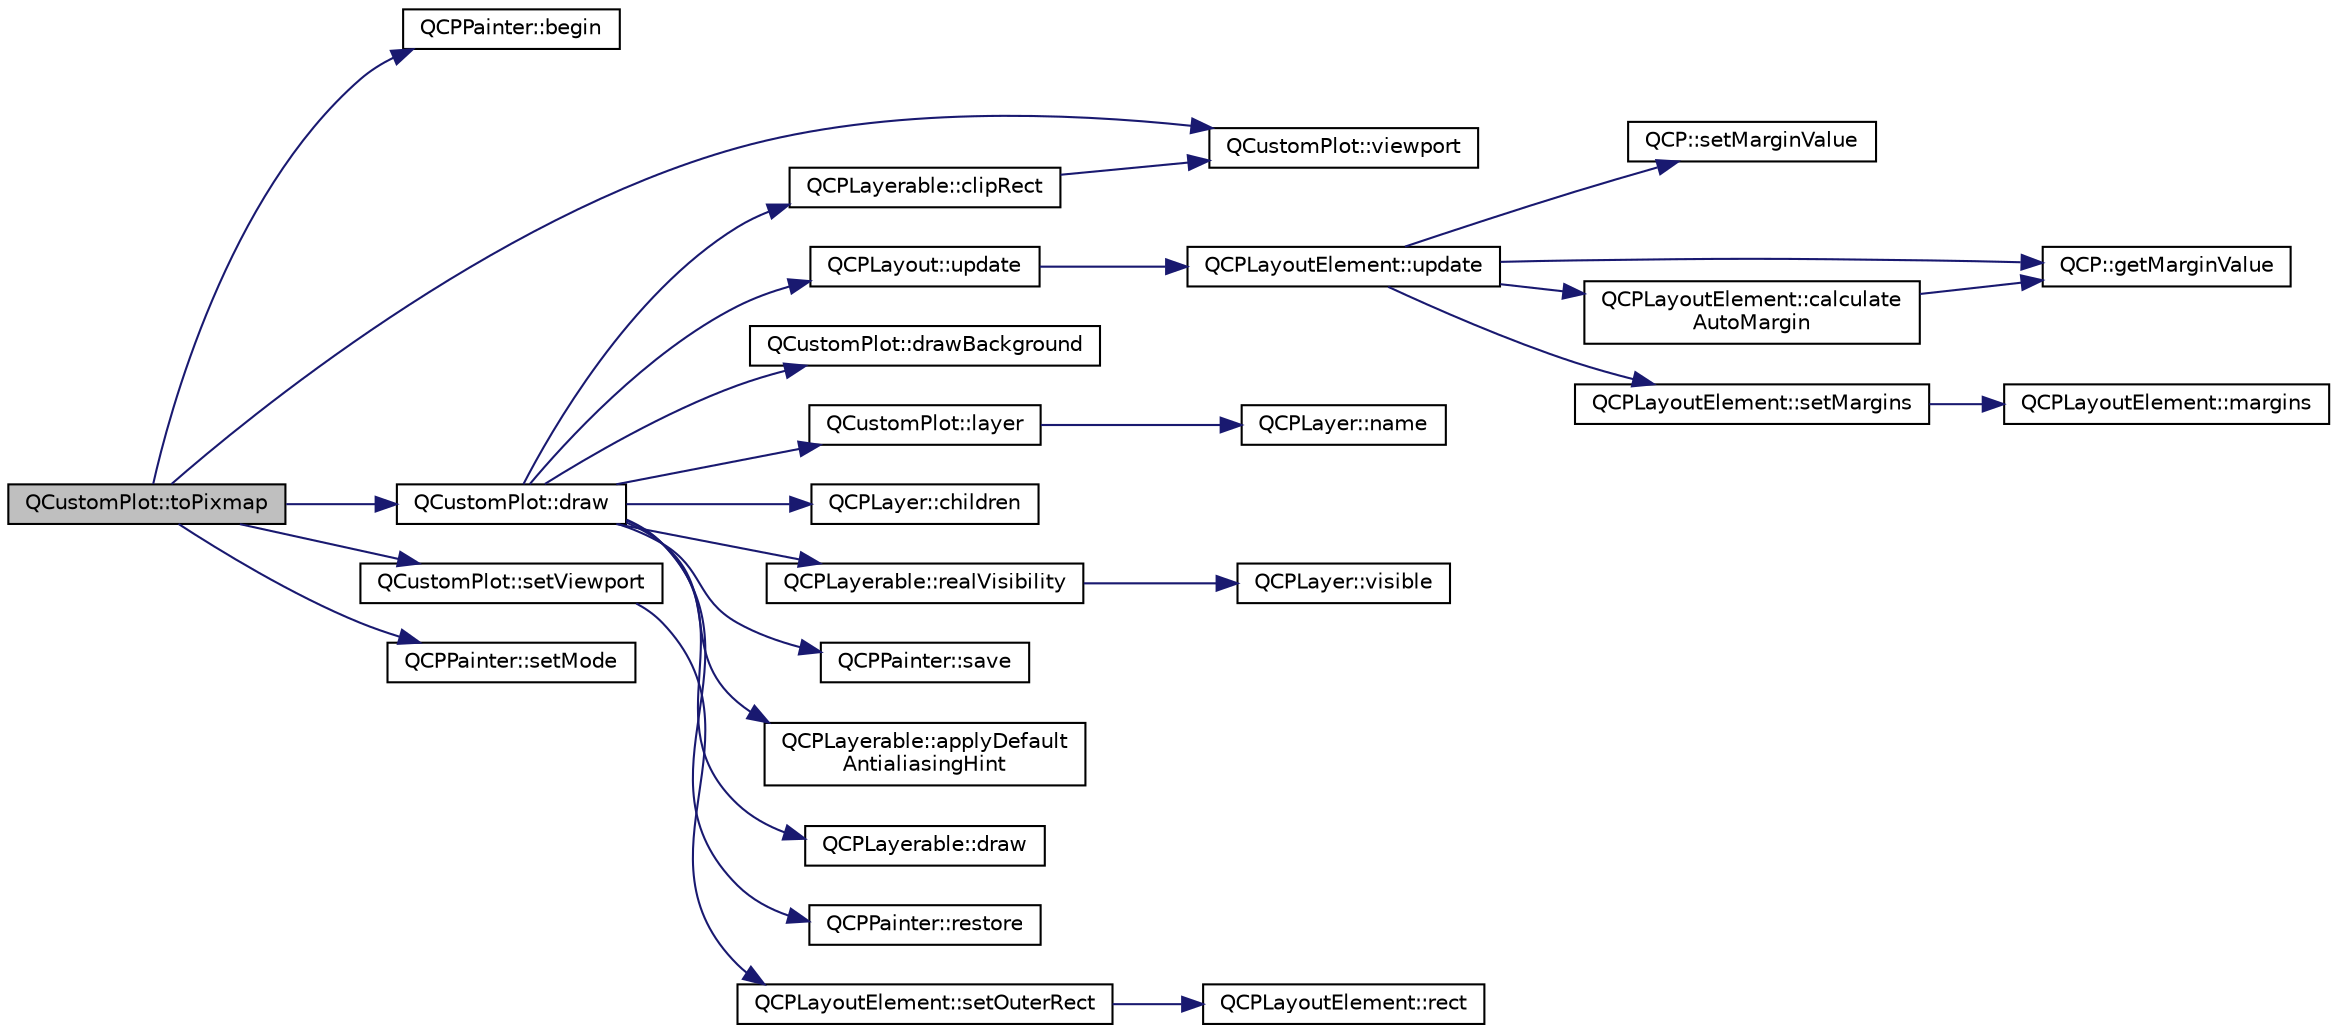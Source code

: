digraph "QCustomPlot::toPixmap"
{
  edge [fontname="Helvetica",fontsize="10",labelfontname="Helvetica",labelfontsize="10"];
  node [fontname="Helvetica",fontsize="10",shape=record];
  rankdir="LR";
  Node1007 [label="QCustomPlot::toPixmap",height=0.2,width=0.4,color="black", fillcolor="grey75", style="filled", fontcolor="black"];
  Node1007 -> Node1008 [color="midnightblue",fontsize="10",style="solid",fontname="Helvetica"];
  Node1008 [label="QCPPainter::begin",height=0.2,width=0.4,color="black", fillcolor="white", style="filled",URL="$class_q_c_p_painter.html#a0a41146ccd619dceab6e25ec7b46b044"];
  Node1007 -> Node1009 [color="midnightblue",fontsize="10",style="solid",fontname="Helvetica"];
  Node1009 [label="QCustomPlot::viewport",height=0.2,width=0.4,color="black", fillcolor="white", style="filled",URL="$class_q_custom_plot.html#a19842409b18f556b256d05e97fffc670"];
  Node1007 -> Node1010 [color="midnightblue",fontsize="10",style="solid",fontname="Helvetica"];
  Node1010 [label="QCustomPlot::setViewport",height=0.2,width=0.4,color="black", fillcolor="white", style="filled",URL="$class_q_custom_plot.html#a3f9bc4b939dd8aaba9339fd09f273fc4"];
  Node1010 -> Node1011 [color="midnightblue",fontsize="10",style="solid",fontname="Helvetica"];
  Node1011 [label="QCPLayoutElement::setOuterRect",height=0.2,width=0.4,color="black", fillcolor="white", style="filled",URL="$class_q_c_p_layout_element.html#a38975ea13e36de8e53391ce41d94bc0f"];
  Node1011 -> Node1012 [color="midnightblue",fontsize="10",style="solid",fontname="Helvetica"];
  Node1012 [label="QCPLayoutElement::rect",height=0.2,width=0.4,color="black", fillcolor="white", style="filled",URL="$class_q_c_p_layout_element.html#a208effccfe2cca4a0eaf9393e60f2dd4"];
  Node1007 -> Node1013 [color="midnightblue",fontsize="10",style="solid",fontname="Helvetica"];
  Node1013 [label="QCPPainter::setMode",height=0.2,width=0.4,color="black", fillcolor="white", style="filled",URL="$class_q_c_p_painter.html#af6b1f7d2bbc548b10aa55d8b6ad49577"];
  Node1007 -> Node1014 [color="midnightblue",fontsize="10",style="solid",fontname="Helvetica"];
  Node1014 [label="QCustomPlot::draw",height=0.2,width=0.4,color="black", fillcolor="white", style="filled",URL="$class_q_custom_plot.html#ad7a7d878bf050f101a43008e7d8fdb52"];
  Node1014 -> Node1015 [color="midnightblue",fontsize="10",style="solid",fontname="Helvetica"];
  Node1015 [label="QCPLayout::update",height=0.2,width=0.4,color="black", fillcolor="white", style="filled",URL="$class_q_c_p_layout.html#a34ab477e820537ded7bade4399c482fd"];
  Node1015 -> Node1016 [color="midnightblue",fontsize="10",style="solid",fontname="Helvetica"];
  Node1016 [label="QCPLayoutElement::update",height=0.2,width=0.4,color="black", fillcolor="white", style="filled",URL="$class_q_c_p_layout_element.html#a929c2ec62e0e0e1d8418eaa802e2af9b"];
  Node1016 -> Node1017 [color="midnightblue",fontsize="10",style="solid",fontname="Helvetica"];
  Node1017 [label="QCP::setMarginValue",height=0.2,width=0.4,color="black", fillcolor="white", style="filled",URL="$namespace_q_c_p.html#afbf6e3084c108f2bb4372107945ee82f"];
  Node1016 -> Node1018 [color="midnightblue",fontsize="10",style="solid",fontname="Helvetica"];
  Node1018 [label="QCPLayoutElement::calculate\lAutoMargin",height=0.2,width=0.4,color="black", fillcolor="white", style="filled",URL="$class_q_c_p_layout_element.html#a005c9f0fe84bc1591a2cf2c46fd477b4"];
  Node1018 -> Node1019 [color="midnightblue",fontsize="10",style="solid",fontname="Helvetica"];
  Node1019 [label="QCP::getMarginValue",height=0.2,width=0.4,color="black", fillcolor="white", style="filled",URL="$namespace_q_c_p.html#a23a2679d3495c444acc26acc61e35b5b"];
  Node1016 -> Node1019 [color="midnightblue",fontsize="10",style="solid",fontname="Helvetica"];
  Node1016 -> Node1020 [color="midnightblue",fontsize="10",style="solid",fontname="Helvetica"];
  Node1020 [label="QCPLayoutElement::setMargins",height=0.2,width=0.4,color="black", fillcolor="white", style="filled",URL="$class_q_c_p_layout_element.html#a8f450b1f3f992ad576fce2c63d8b79cf"];
  Node1020 -> Node1021 [color="midnightblue",fontsize="10",style="solid",fontname="Helvetica"];
  Node1021 [label="QCPLayoutElement::margins",height=0.2,width=0.4,color="black", fillcolor="white", style="filled",URL="$class_q_c_p_layout_element.html#af4ac9450aa2d60863bf3a8ea0c940c9d"];
  Node1014 -> Node1022 [color="midnightblue",fontsize="10",style="solid",fontname="Helvetica"];
  Node1022 [label="QCustomPlot::drawBackground",height=0.2,width=0.4,color="black", fillcolor="white", style="filled",URL="$class_q_custom_plot.html#a05dd52438cee4353b18c1e53a439008d"];
  Node1014 -> Node1023 [color="midnightblue",fontsize="10",style="solid",fontname="Helvetica"];
  Node1023 [label="QCustomPlot::layer",height=0.2,width=0.4,color="black", fillcolor="white", style="filled",URL="$class_q_custom_plot.html#a0a96244e7773b242ef23c32b7bdfb159"];
  Node1023 -> Node1024 [color="midnightblue",fontsize="10",style="solid",fontname="Helvetica"];
  Node1024 [label="QCPLayer::name",height=0.2,width=0.4,color="black", fillcolor="white", style="filled",URL="$class_q_c_p_layer.html#a37806f662b50b588fb1029a14fc5ef50"];
  Node1014 -> Node1025 [color="midnightblue",fontsize="10",style="solid",fontname="Helvetica"];
  Node1025 [label="QCPLayer::children",height=0.2,width=0.4,color="black", fillcolor="white", style="filled",URL="$class_q_c_p_layer.html#a183b90941fc78f0b136edd77c5fb6966"];
  Node1014 -> Node1026 [color="midnightblue",fontsize="10",style="solid",fontname="Helvetica"];
  Node1026 [label="QCPLayerable::realVisibility",height=0.2,width=0.4,color="black", fillcolor="white", style="filled",URL="$class_q_c_p_layerable.html#ab054e88f15d485defcb95e7376f119e7"];
  Node1026 -> Node1027 [color="midnightblue",fontsize="10",style="solid",fontname="Helvetica"];
  Node1027 [label="QCPLayer::visible",height=0.2,width=0.4,color="black", fillcolor="white", style="filled",URL="$class_q_c_p_layer.html#ad1cc2d6b32d2abb33c7f449b964e068c"];
  Node1014 -> Node1028 [color="midnightblue",fontsize="10",style="solid",fontname="Helvetica"];
  Node1028 [label="QCPPainter::save",height=0.2,width=0.4,color="black", fillcolor="white", style="filled",URL="$class_q_c_p_painter.html#a8fd6821ee6fecbfa04444c9062912abd"];
  Node1014 -> Node1029 [color="midnightblue",fontsize="10",style="solid",fontname="Helvetica"];
  Node1029 [label="QCPLayerable::clipRect",height=0.2,width=0.4,color="black", fillcolor="white", style="filled",URL="$class_q_c_p_layerable.html#acbcfc9ecc75433747b1978a77b1864b3"];
  Node1029 -> Node1009 [color="midnightblue",fontsize="10",style="solid",fontname="Helvetica"];
  Node1014 -> Node1030 [color="midnightblue",fontsize="10",style="solid",fontname="Helvetica"];
  Node1030 [label="QCPLayerable::applyDefault\lAntialiasingHint",height=0.2,width=0.4,color="black", fillcolor="white", style="filled",URL="$class_q_c_p_layerable.html#afdf83ddc6a265cbf4c89fe99d3d93473"];
  Node1014 -> Node1031 [color="midnightblue",fontsize="10",style="solid",fontname="Helvetica"];
  Node1031 [label="QCPLayerable::draw",height=0.2,width=0.4,color="black", fillcolor="white", style="filled",URL="$class_q_c_p_layerable.html#aecf2f7087482d4b6a78cb2770e5ed12d"];
  Node1014 -> Node1032 [color="midnightblue",fontsize="10",style="solid",fontname="Helvetica"];
  Node1032 [label="QCPPainter::restore",height=0.2,width=0.4,color="black", fillcolor="white", style="filled",URL="$class_q_c_p_painter.html#a64908e6298d5bbd83457dc987cc3a022"];
}
